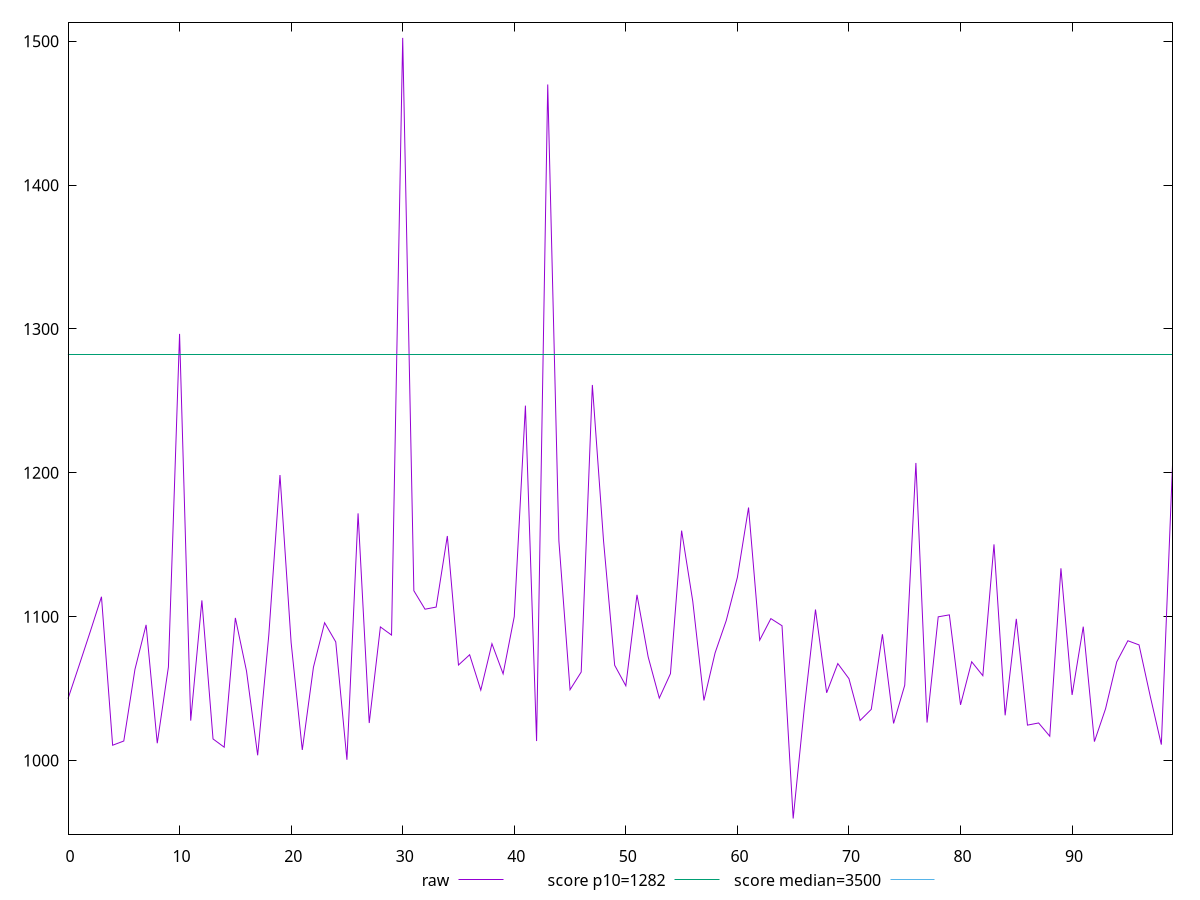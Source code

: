 reset

$raw <<EOF
0 1042.9640000000006
1 1066.192000000001
2 1089.7400000000007
3 1113.8320000000006
4 1010.6000000000008
5 1013.5400000000004
6 1063.3280000000007
7 1094.2840000000003
8 1011.9880000000006
9 1065.008
10 1296.6040000000007
11 1027.6960000000004
12 1111.3280000000004
13 1014.9720000000004
14 1009.2360000000006
15 1099.1200000000001
16 1062.1800000000005
17 1003.5960000000006
18 1087.3760000000002
19 1198.4440000000004
20 1081.9400000000005
21 1007.3320000000006
22 1064.8640000000005
23 1095.7760000000005
24 1082.4320000000002
25 1000.4880000000006
26 1171.8040000000005
27 1026.0400000000009
28 1092.8480000000006
29 1087.1960000000004
30 1502.3920000000007
31 1118.0200000000002
32 1105.1840000000007
33 1106.66
34 1156.0680000000007
35 1066.3760000000009
36 1073.5120000000004
37 1048.9080000000004
38 1081.1880000000003
39 1060.236
40 1100.0480000000007
41 1246.7080000000008
42 1013.4880000000004
43 1470.0359999999996
44 1152.6280000000004
45 1049.2000000000007
46 1061.4880000000005
47 1261.0999999999985
48 1152.8919999999998
49 1066.2040000000004
50 1051.9160000000004
51 1115.1680000000003
52 1072.0960000000005
53 1043.3800000000003
54 1060.3560000000007
55 1159.8160000000003
56 1110.6720000000003
57 1041.7200000000005
58 1074.7880000000007
59 1097.2720000000002
60 1127.3440000000003
61 1175.8680000000006
62 1083.6640000000004
63 1098.6400000000006
64 1093.6760000000004
65 959.6440000000007
66 1036.6320000000005
67 1104.9360000000004
68 1047.0680000000002
69 1067.380000000001
70 1056.8680000000002
71 1027.8360000000002
72 1035.5520000000008
73 1087.768
74 1025.7600000000004
75 1052.3400000000006
76 1206.8439999999996
77 1026.3600000000004
78 1099.8760000000007
79 1101.2440000000004
80 1038.6680000000006
81 1068.6280000000006
82 1058.9520000000005
83 1150.26
84 1031.3920000000005
85 1098.480000000001
86 1024.5800000000006
87 1026.076000000001
88 1016.8600000000002
89 1133.6000000000004
90 1045.5480000000007
91 1093.0280000000007
92 1013.1200000000001
93 1035.9640000000002
94 1068.5480000000007
95 1083.2520000000006
96 1080.3640000000007
97 1044.8359999999998
98 1011.0280000000008
99 1205.315999999999
EOF

set key outside below
set xrange [0:99]
set yrange [948.7890400000007:1513.2469600000006]
set trange [948.7890400000007:1513.2469600000006]
set terminal svg size 640, 500 enhanced background rgb 'white'
set output "reprap/bootup-time/samples/pages+cached+noexternal/raw/values.svg"

plot $raw title "raw" with line, \
     1282 title "score p10=1282", \
     3500 title "score median=3500"

reset
